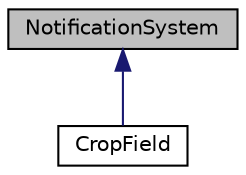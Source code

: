 digraph "NotificationSystem"
{
 // LATEX_PDF_SIZE
  edge [fontname="Helvetica",fontsize="10",labelfontname="Helvetica",labelfontsize="10"];
  node [fontname="Helvetica",fontsize="10",shape=record];
  Node1 [label="NotificationSystem",height=0.2,width=0.4,color="black", fillcolor="grey75", style="filled", fontcolor="black",tooltip="Implements the Subject role in the Observer design pattern."];
  Node1 -> Node2 [dir="back",color="midnightblue",fontsize="10",style="solid"];
  Node2 [label="CropField",height=0.2,width=0.4,color="black", fillcolor="white", style="filled",URL="$classCropField.html",tooltip="Represents a crop field unit in the farm system."];
}
